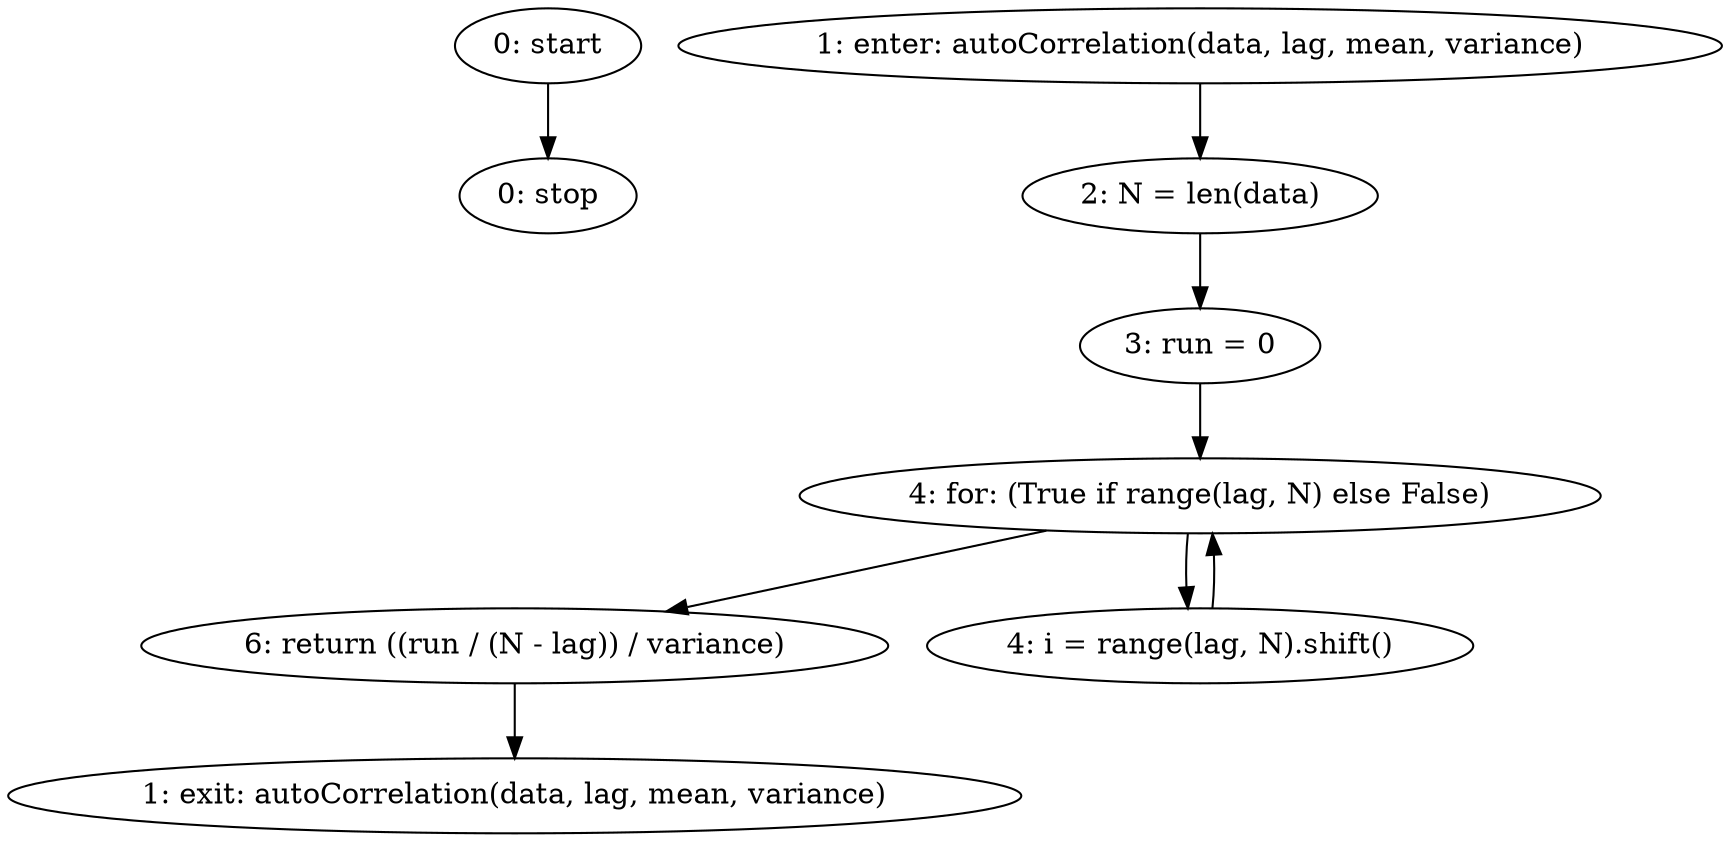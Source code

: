 strict digraph "" {
	node [label="\N"];
	0	[label="0: start"];
	8	[label="0: stop"];
	0 -> 8;
	1	[label="1: enter: autoCorrelation(data, lag, mean, variance)"];
	3	[label="2: N = len(data)"];
	1 -> 3;
	4	[label="3: run = 0"];
	3 -> 4;
	2	[label="1: exit: autoCorrelation(data, lag, mean, variance)"];
	7	[label="6: return ((run / (N - lag)) / variance)"];
	7 -> 2;
	5	[label="4: for: (True if range(lag, N) else False)"];
	4 -> 5;
	5 -> 7;
	6	[label="4: i = range(lag, N).shift()"];
	5 -> 6;
	6 -> 5;
}
